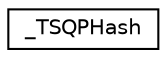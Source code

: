 digraph G
{
  edge [fontname="Helvetica",fontsize="10",labelfontname="Helvetica",labelfontsize="10"];
  node [fontname="Helvetica",fontsize="10",shape=record];
  rankdir="LR";
  Node1 [label="_TSQPHash",height=0.2,width=0.4,color="black", fillcolor="white", style="filled",URL="$struct___t_s_q_p_hash.html"];
}
